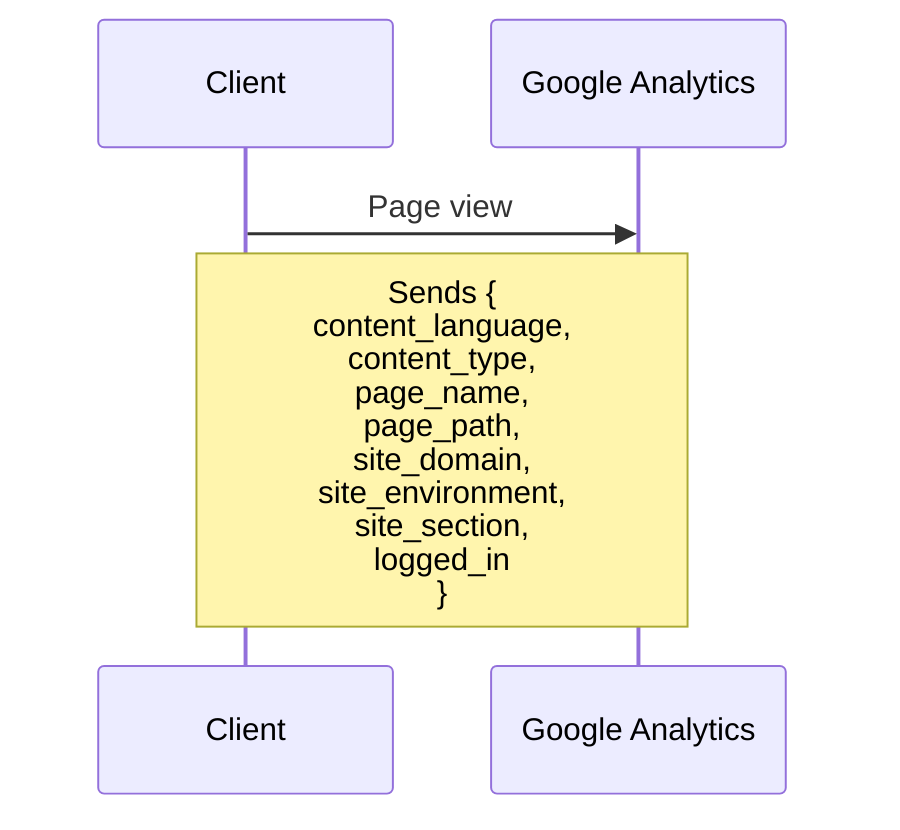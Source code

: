 sequenceDiagram
  %% @config(./mermaid-config.json)
  participant C as Client
  participant G as Google Analytics
  C->>G: Page view
  Note over C,G: Sends {<br/>  content_language,<br/>  content_type,<br/>  page_name,<br/>  page_path,<br/>  site_domain,<br/>  site_environment,<br/>  site_section,<br/>  logged_in<br/>}